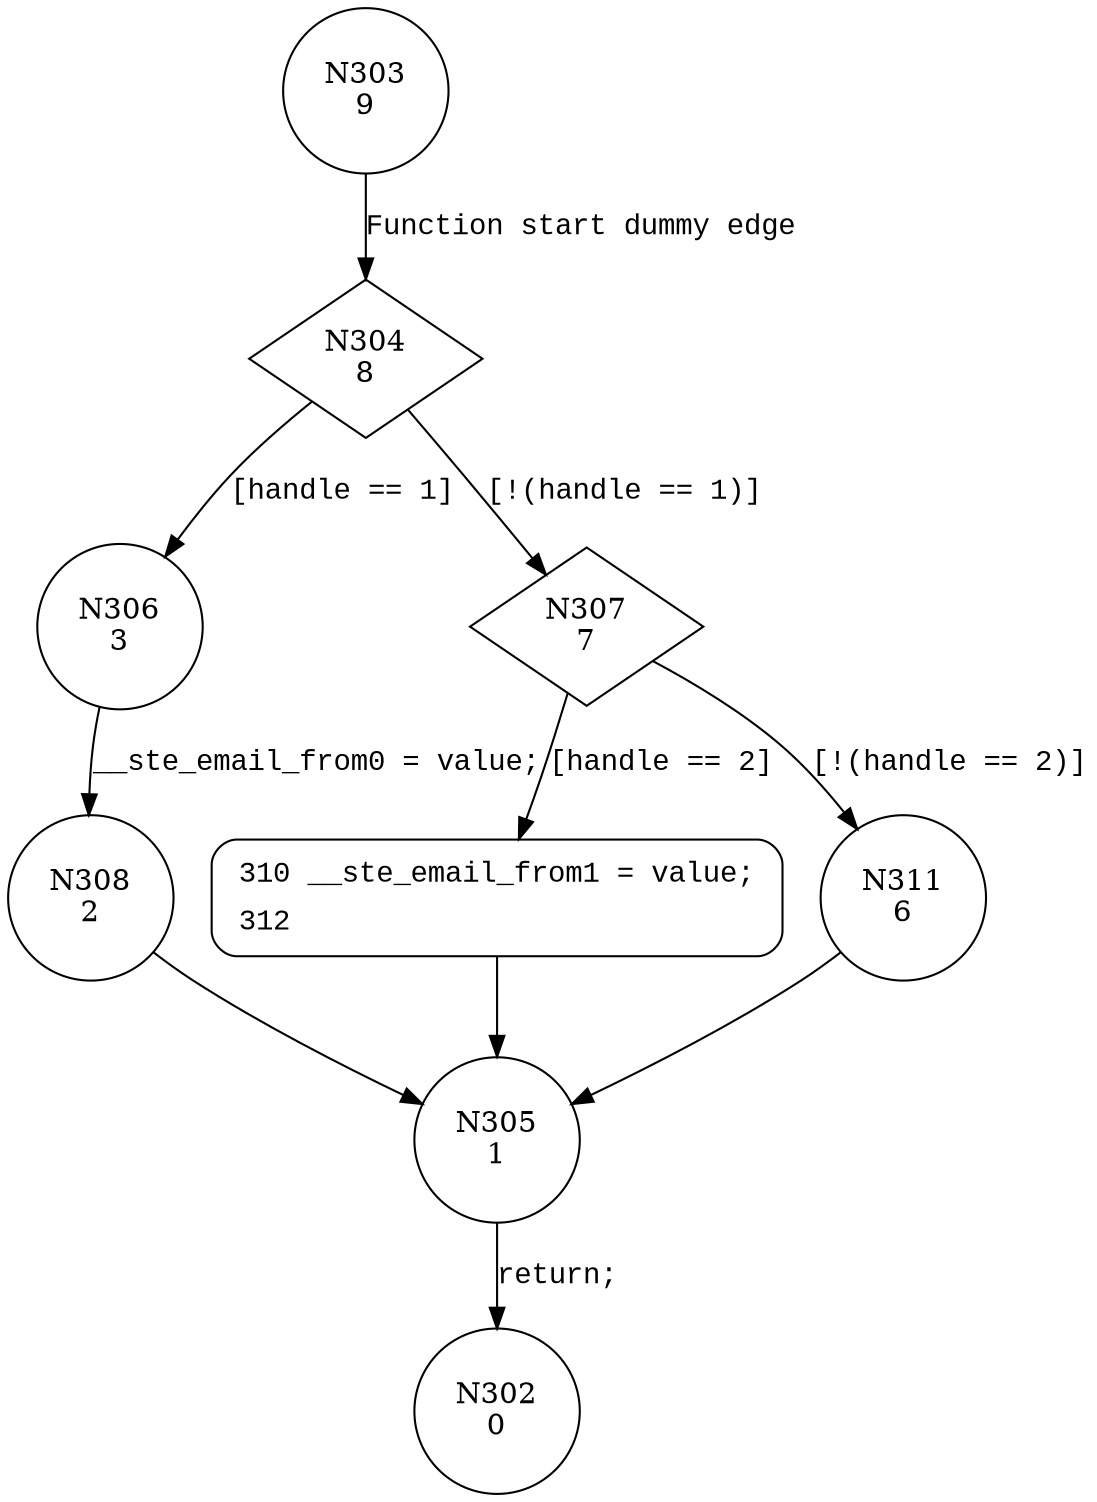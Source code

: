 digraph setEmailFrom {
303 [shape="circle" label="N303\n9"]
304 [shape="diamond" label="N304\n8"]
306 [shape="circle" label="N306\n3"]
307 [shape="diamond" label="N307\n7"]
310 [shape="circle" label="N310\n5"]
311 [shape="circle" label="N311\n6"]
305 [shape="circle" label="N305\n1"]
302 [shape="circle" label="N302\n0"]
308 [shape="circle" label="N308\n2"]
310 [style="filled,bold" penwidth="1" fillcolor="white" fontname="Courier New" shape="Mrecord" label=<<table border="0" cellborder="0" cellpadding="3" bgcolor="white"><tr><td align="right">310</td><td align="left">__ste_email_from1 = value;</td></tr><tr><td align="right">312</td><td align="left"></td></tr></table>>]
310 -> 305[label=""]
303 -> 304 [label="Function start dummy edge" fontname="Courier New"]
304 -> 306 [label="[handle == 1]" fontname="Courier New"]
304 -> 307 [label="[!(handle == 1)]" fontname="Courier New"]
307 -> 310 [label="[handle == 2]" fontname="Courier New"]
307 -> 311 [label="[!(handle == 2)]" fontname="Courier New"]
305 -> 302 [label="return;" fontname="Courier New"]
306 -> 308 [label="__ste_email_from0 = value;" fontname="Courier New"]
311 -> 305 [label="" fontname="Courier New"]
308 -> 305 [label="" fontname="Courier New"]
}